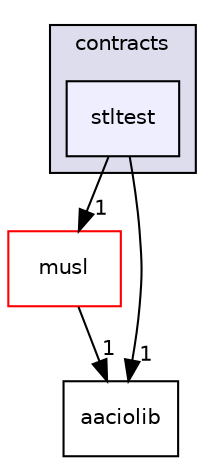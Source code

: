 digraph "contracts/stltest" {
  compound=true
  node [ fontsize="10", fontname="Helvetica"];
  edge [ labelfontsize="10", labelfontname="Helvetica"];
  subgraph clusterdir_ae9b15dd87e066e1908bbd90e8f38627 {
    graph [ bgcolor="#ddddee", pencolor="black", label="contracts" fontname="Helvetica", fontsize="10", URL="dir_ae9b15dd87e066e1908bbd90e8f38627.html"]
  dir_8df8350f8598fde2f1e7cfb863ff748b [shape=box, label="stltest", style="filled", fillcolor="#eeeeff", pencolor="black", URL="dir_8df8350f8598fde2f1e7cfb863ff748b.html"];
  }
  dir_50d7137a7301a66ec452987911b28b88 [shape=box label="musl" fillcolor="white" style="filled" color="red" URL="dir_50d7137a7301a66ec452987911b28b88.html"];
  dir_eebd46385ac17dfe81e47e86b6b64bf0 [shape=box label="aaciolib" URL="dir_eebd46385ac17dfe81e47e86b6b64bf0.html"];
  dir_8df8350f8598fde2f1e7cfb863ff748b->dir_50d7137a7301a66ec452987911b28b88 [headlabel="1", labeldistance=1.5 headhref="dir_001638_000020.html"];
  dir_8df8350f8598fde2f1e7cfb863ff748b->dir_eebd46385ac17dfe81e47e86b6b64bf0 [headlabel="1", labeldistance=1.5 headhref="dir_001638_000015.html"];
  dir_50d7137a7301a66ec452987911b28b88->dir_eebd46385ac17dfe81e47e86b6b64bf0 [headlabel="1", labeldistance=1.5 headhref="dir_000020_000015.html"];
}
